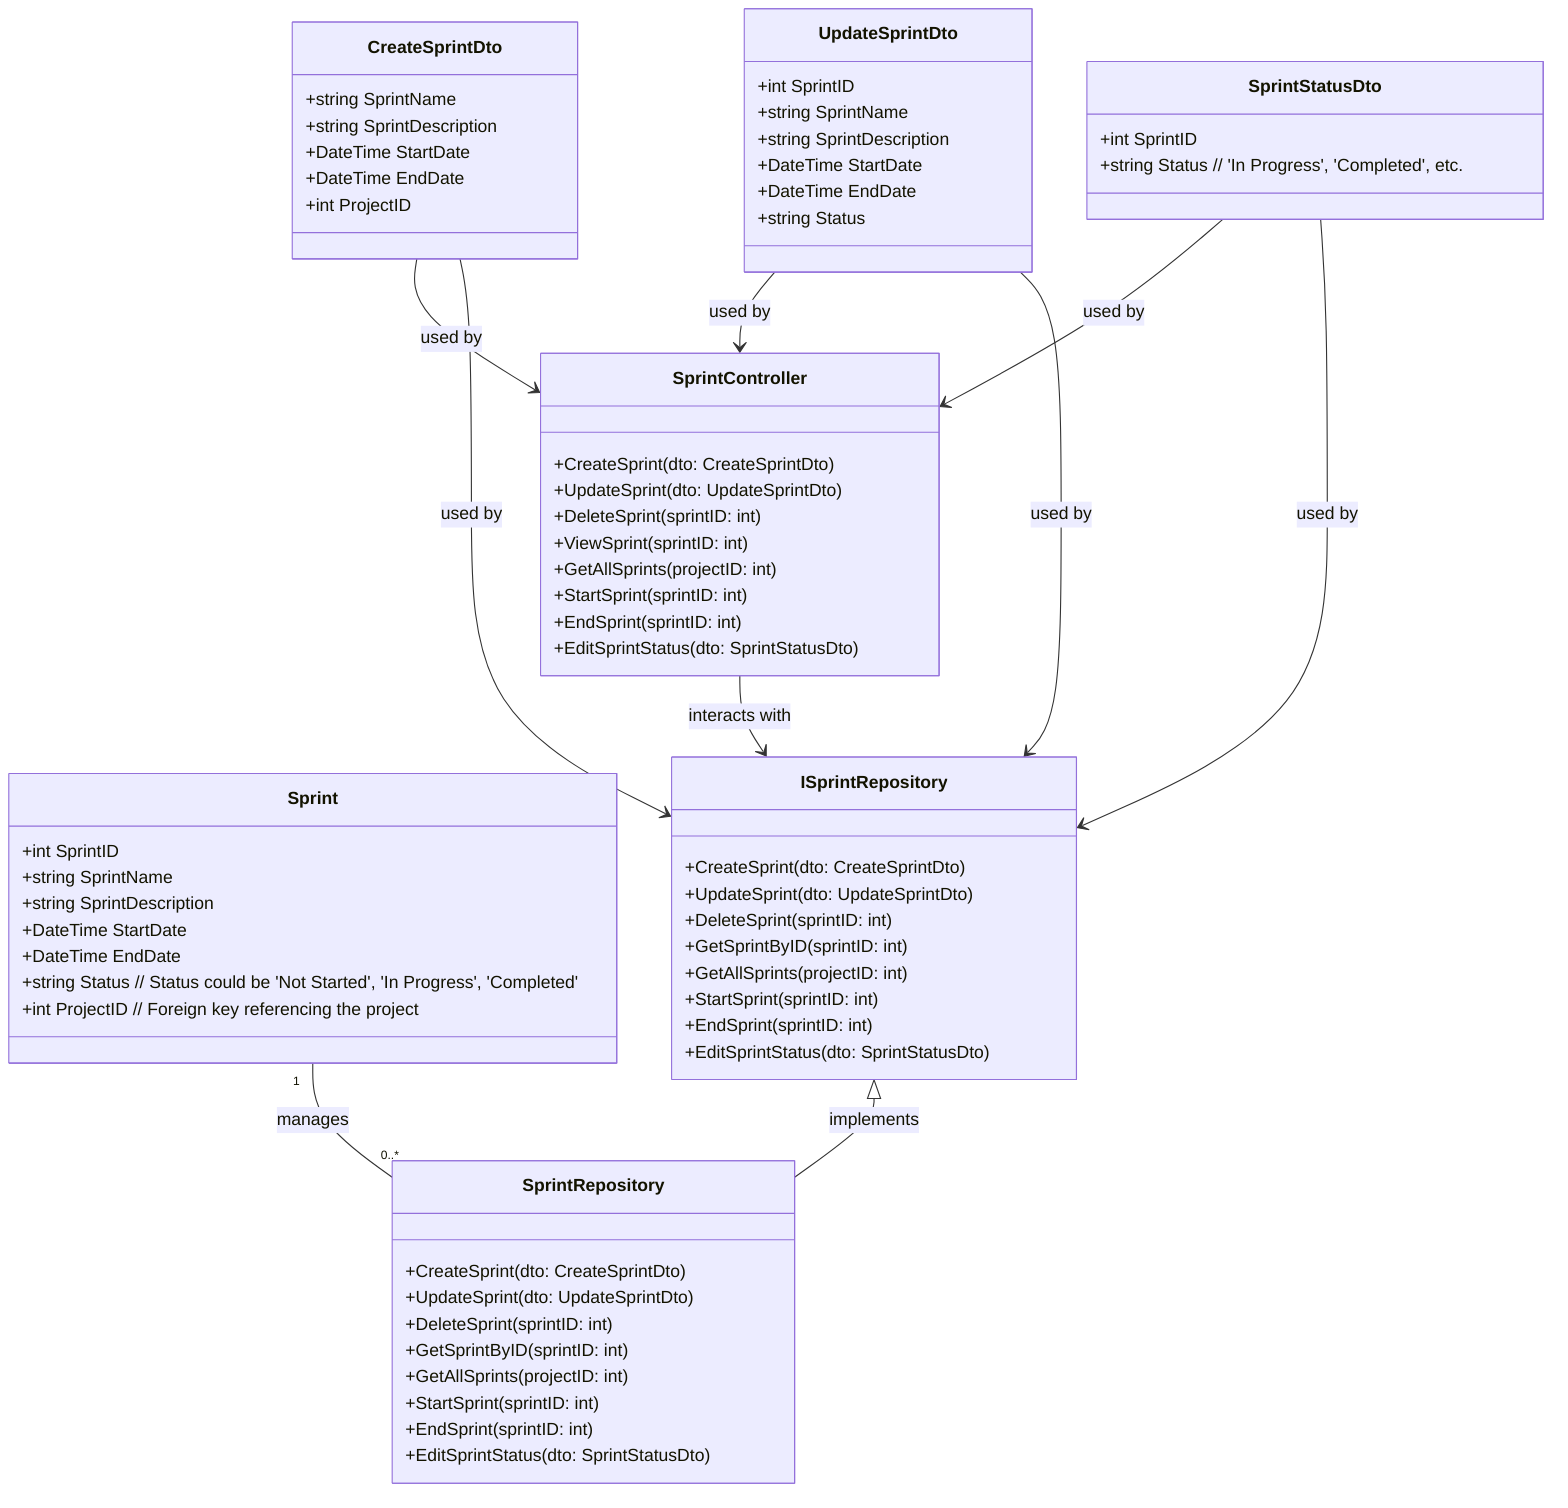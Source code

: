 classDiagram
    %% Sprint Management Classes

    %% Sprint model class in Models
    class Sprint {
        +int SprintID
        +string SprintName
        +string SprintDescription
        +DateTime StartDate
        +DateTime EndDate
        +string Status  // Status could be 'Not Started', 'In Progress', 'Completed'
        +int ProjectID  // Foreign key referencing the project
    }

    %% Data Transfer Objects (DTOs) for Sprint Operations
    class CreateSprintDto {
        +string SprintName
        +string SprintDescription
        +DateTime StartDate
        +DateTime EndDate
        +int ProjectID
    }

    class UpdateSprintDto {
        +int SprintID
        +string SprintName
        +string SprintDescription
        +DateTime StartDate
        +DateTime EndDate
        +string Status
    }

    class SprintStatusDto {
        +int SprintID
        +string Status  // 'In Progress', 'Completed', etc.
    }

    %% Sprint Repository Interface for database operations
    class ISprintRepository {
        +CreateSprint(dto: CreateSprintDto)
        +UpdateSprint(dto: UpdateSprintDto)
        +DeleteSprint(sprintID: int)
        +GetSprintByID(sprintID: int)
        +GetAllSprints(projectID: int)
        +StartSprint(sprintID: int)
        +EndSprint(sprintID: int)
        +EditSprintStatus(dto: SprintStatusDto)
    }

    %% Concrete Sprint Repository (Implementing the Interface)
    class SprintRepository {
        +CreateSprint(dto: CreateSprintDto)
        +UpdateSprint(dto: UpdateSprintDto)
        +DeleteSprint(sprintID: int)
        +GetSprintByID(sprintID: int)
        +GetAllSprints(projectID: int)
        +StartSprint(sprintID: int)
        +EndSprint(sprintID: int)
        +EditSprintStatus(dto: SprintStatusDto)
    }

    %% Sprint Controller for managing sprint-related requests
    class SprintController {
        +CreateSprint(dto: CreateSprintDto)
        +UpdateSprint(dto: UpdateSprintDto)
        +DeleteSprint(sprintID: int)
        +ViewSprint(sprintID: int)
        +GetAllSprints(projectID: int)
        +StartSprint(sprintID: int)
        +EndSprint(sprintID: int)
        +EditSprintStatus(dto: SprintStatusDto)
    }

    %% SprintController calls ISprintRepository for CRUD operations
    SprintController --> ISprintRepository : interacts with

    %% ISprintRepository is implemented by SprintRepository
    ISprintRepository <|-- SprintRepository : implements

    %% DTOs are used by both the SprintController and SprintRepository
    CreateSprintDto --> SprintController : used by
    CreateSprintDto --> ISprintRepository : used by
    UpdateSprintDto --> SprintController : used by
    UpdateSprintDto --> ISprintRepository : used by
    SprintStatusDto --> SprintController : used by
    SprintStatusDto --> ISprintRepository : used by

    %% Sprint model represents the Sprint in the database
    Sprint "1" -- "0..*" SprintRepository : manages